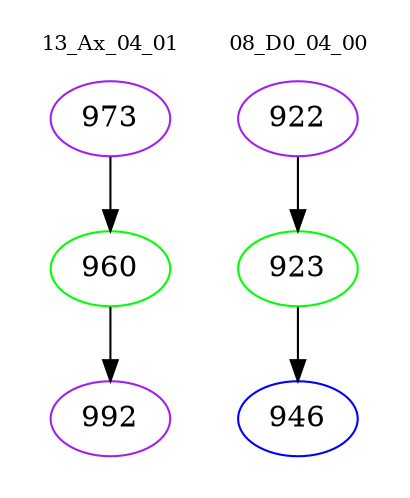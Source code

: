 digraph{
subgraph cluster_0 {
color = white
label = "13_Ax_04_01";
fontsize=10;
T0_973 [label="973", color="purple"]
T0_973 -> T0_960 [color="black"]
T0_960 [label="960", color="green"]
T0_960 -> T0_992 [color="black"]
T0_992 [label="992", color="purple"]
}
subgraph cluster_1 {
color = white
label = "08_D0_04_00";
fontsize=10;
T1_922 [label="922", color="purple"]
T1_922 -> T1_923 [color="black"]
T1_923 [label="923", color="green"]
T1_923 -> T1_946 [color="black"]
T1_946 [label="946", color="blue"]
}
}

